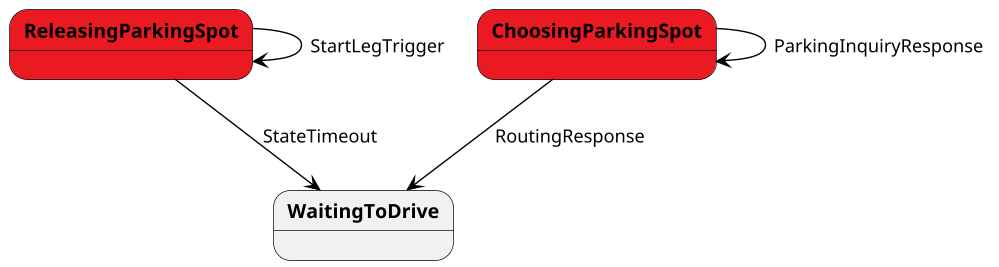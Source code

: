 @startuml

scale 1000 width
skinparam stateBorderColor #black
skinparam stateFontStyle bold
skinparam arrowColor #black

' BeamAgent: States '
state ReleasingParkingSpot #eb1921

state ChoosingParkingSpot #eb1921

'Transition State'
ReleasingParkingSpot --> ReleasingParkingSpot: StartLegTrigger
ReleasingParkingSpot --> WaitingToDrive: StateTimeout
ChoosingParkingSpot --> ChoosingParkingSpot : ParkingInquiryResponse
ChoosingParkingSpot --> WaitingToDrive : RoutingResponse


@enduml
